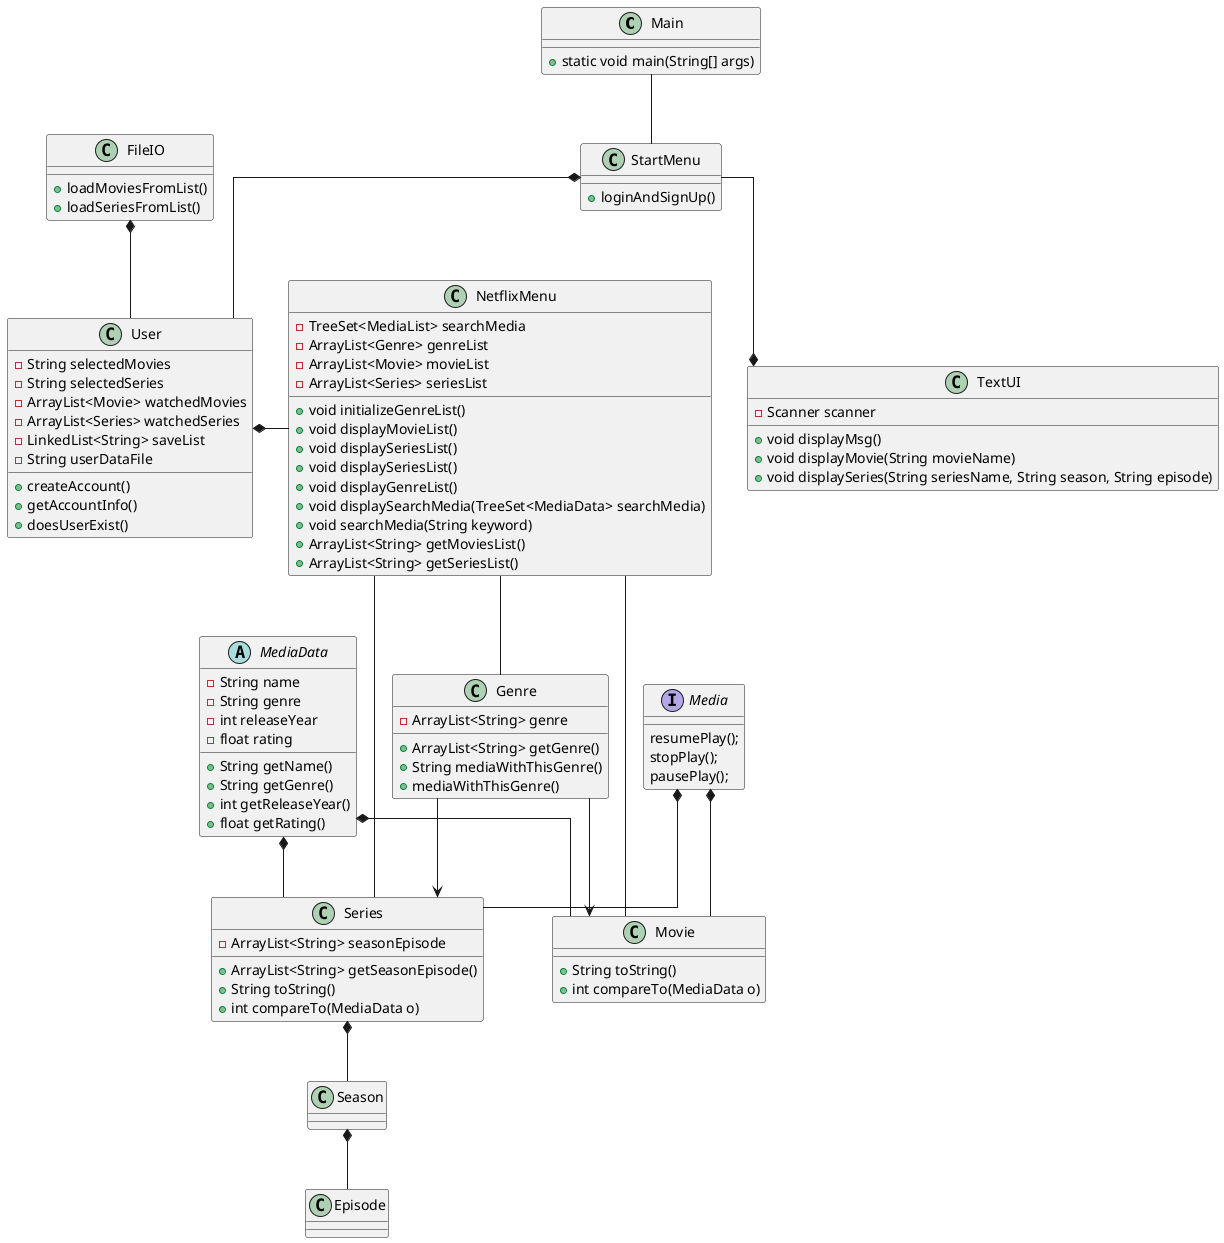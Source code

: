 @startuml
'https://plantuml.com/class-diagram
 skinparam linetype ortho




class Main{
+ static void main(String[] args)
}

class StartMenu {
+ loginAndSignUp()

}

class User {
- String selectedMovies
- String selectedSeries
- ArrayList<Movie> watchedMovies
- ArrayList<Series> watchedSeries
- LinkedList<String> saveList
- String userDataFile
+ createAccount()
+ getAccountInfo()
+ doesUserExist()
}

class FileIO {
+ loadMoviesFromList()
+ loadSeriesFromList()
}

interface Media {
resumePlay();
stopPlay();
pausePlay();

}

abstract MediaData{
- String name
- String genre
- int releaseYear
- float rating
+ String getName()
+ String getGenre()
+ int getReleaseYear()
+ float getRating()

}

class NetflixMenu {
- TreeSet<MediaList> searchMedia
- ArrayList<Genre> genreList
- ArrayList<Movie> movieList
- ArrayList<Series> seriesList
+ void initializeGenreList()
+ void displayMovieList()
+ void displaySeriesList()
+ void displaySeriesList()
+ void displayGenreList()
+ void displaySearchMedia(TreeSet<MediaData> searchMedia)
+ void searchMedia(String keyword)
+ ArrayList<String> getMoviesList()
+ ArrayList<String> getSeriesList()
}

class Movie {
+ String toString()
+ int compareTo(MediaData o)
}

class Genre {
- ArrayList<String> genre
+ ArrayList<String> getGenre()
+ String mediaWithThisGenre()
+ mediaWithThisGenre()
}

class Series {
- ArrayList<String> seasonEpisode
+ ArrayList<String> getSeasonEpisode()
+ String toString()
+ int compareTo(MediaData o)
}

class Season {
}

class Episode {
}

class TextUI {
- Scanner scanner
+ void displayMsg()
+ void displayMovie(String movieName)
+ void displaySeries(String seriesName, String season, String episode)
}

Main -- StartMenu
StartMenu *-- User
TextUI *-up- StartMenu
User *- NetflixMenu
NetflixMenu -- Movie
NetflixMenu -- Series
NetflixMenu -- Genre
Genre --> Movie
Genre --> Series
Series *-- Season
Season *-- Episode
Media *-- Movie
Media *-- Series
FileIO *-- User
MediaData *-- Movie
MediaData *-- Series

@enduml